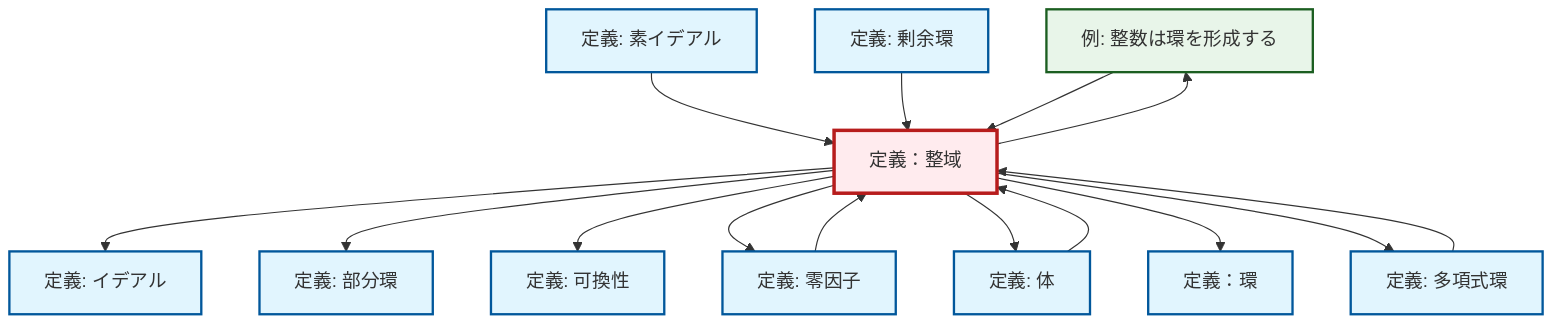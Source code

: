 graph TD
    classDef definition fill:#e1f5fe,stroke:#01579b,stroke-width:2px
    classDef theorem fill:#f3e5f5,stroke:#4a148c,stroke-width:2px
    classDef axiom fill:#fff3e0,stroke:#e65100,stroke-width:2px
    classDef example fill:#e8f5e9,stroke:#1b5e20,stroke-width:2px
    classDef current fill:#ffebee,stroke:#b71c1c,stroke-width:3px
    ex-integers-ring["例: 整数は環を形成する"]:::example
    def-ideal["定義: イデアル"]:::definition
    def-subring["定義: 部分環"]:::definition
    def-polynomial-ring["定義: 多項式環"]:::definition
    def-field["定義: 体"]:::definition
    def-zero-divisor["定義: 零因子"]:::definition
    def-prime-ideal["定義: 素イデアル"]:::definition
    def-integral-domain["定義：整域"]:::definition
    def-ring["定義：環"]:::definition
    def-commutativity["定義: 可換性"]:::definition
    def-quotient-ring["定義: 剰余環"]:::definition
    def-prime-ideal --> def-integral-domain
    def-integral-domain --> def-ideal
    def-integral-domain --> def-subring
    def-quotient-ring --> def-integral-domain
    def-integral-domain --> def-commutativity
    def-integral-domain --> def-zero-divisor
    def-integral-domain --> def-field
    def-zero-divisor --> def-integral-domain
    def-integral-domain --> def-ring
    def-integral-domain --> ex-integers-ring
    ex-integers-ring --> def-integral-domain
    def-polynomial-ring --> def-integral-domain
    def-field --> def-integral-domain
    def-integral-domain --> def-polynomial-ring
    class def-integral-domain current